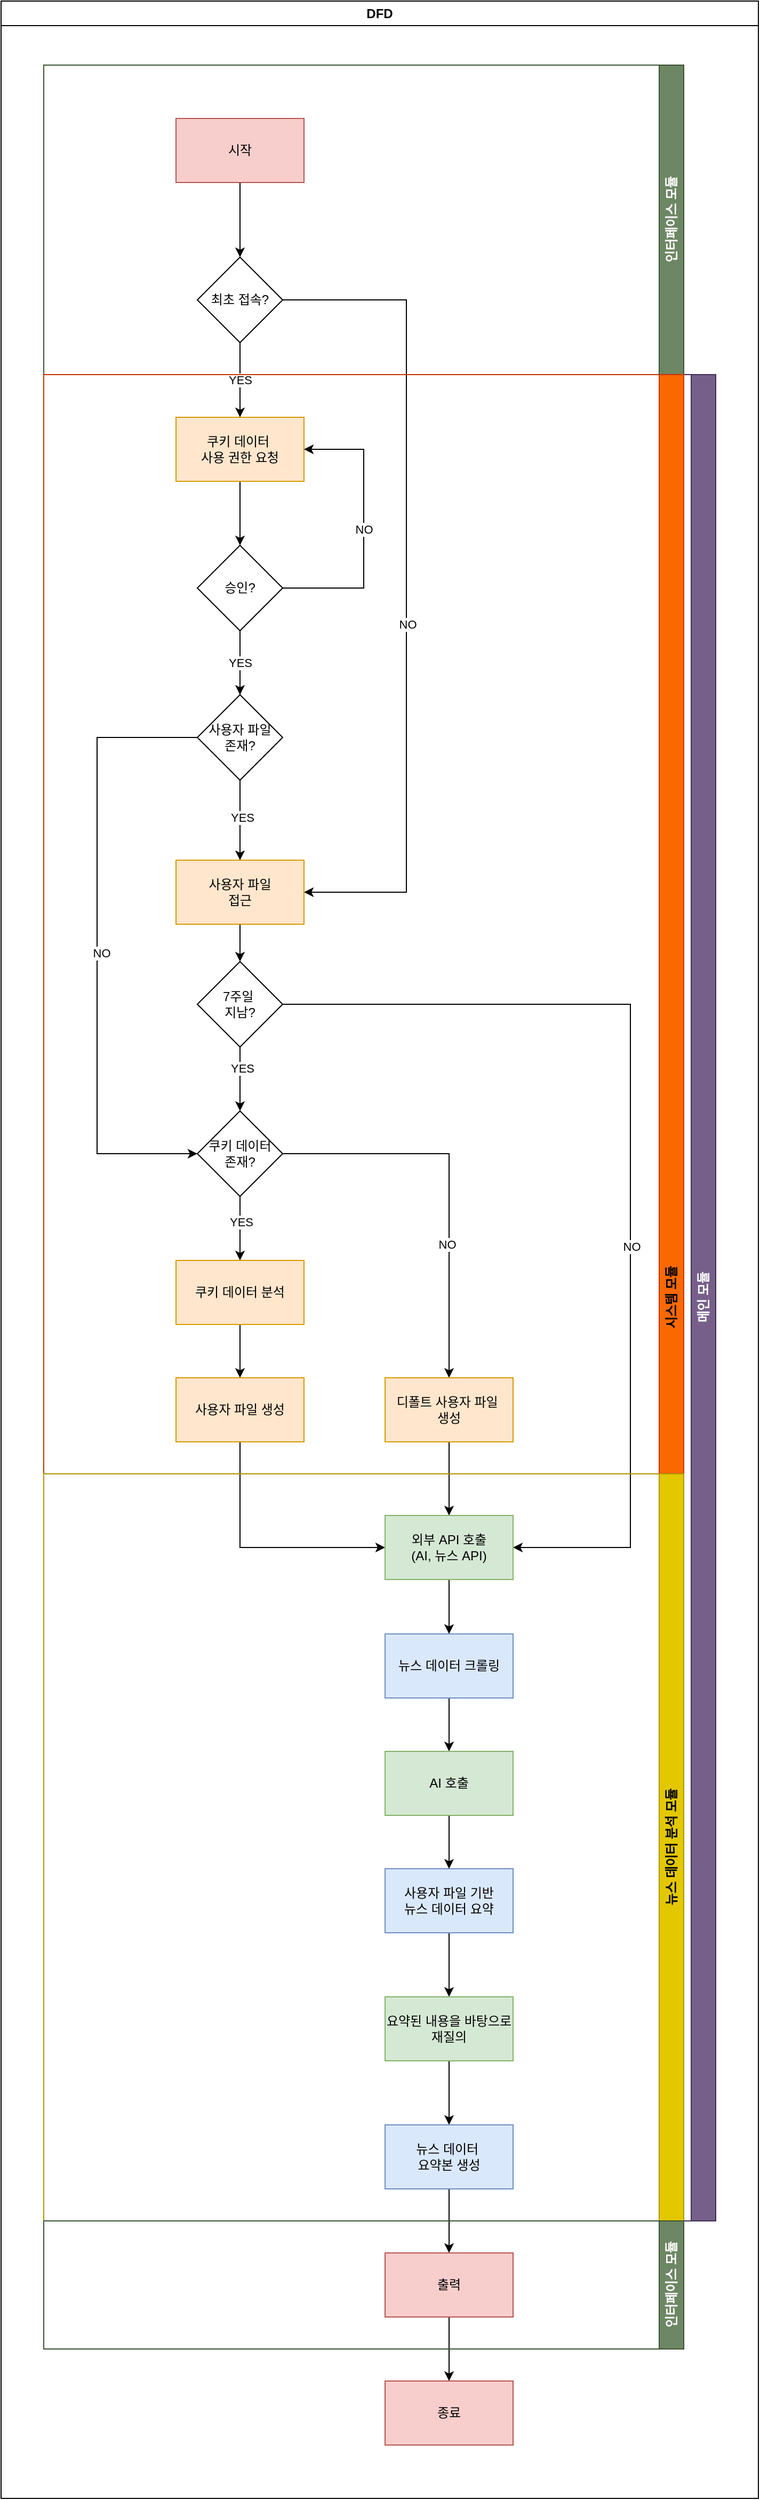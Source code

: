 <mxfile version="27.1.6">
  <diagram name="페이지-1" id="XCJULLhY5IUaKnPiyEE4">
    <mxGraphModel dx="2951" dy="1576" grid="1" gridSize="10" guides="1" tooltips="1" connect="1" arrows="1" fold="1" page="1" pageScale="1" pageWidth="827" pageHeight="1169" math="0" shadow="0">
      <root>
        <mxCell id="0" />
        <mxCell id="1" parent="0" />
        <mxCell id="XLk_GdKueWGxhDdvIYxt-1" style="edgeStyle=orthogonalEdgeStyle;rounded=0;orthogonalLoop=1;jettySize=auto;html=1;exitX=0.5;exitY=1;exitDx=0;exitDy=0;" edge="1" parent="1" source="XLk_GdKueWGxhDdvIYxt-2" target="XLk_GdKueWGxhDdvIYxt-5">
          <mxGeometry relative="1" as="geometry" />
        </mxCell>
        <mxCell id="XLk_GdKueWGxhDdvIYxt-2" value="쿠키 데이터&amp;nbsp;&lt;div&gt;사용 권한 요청&lt;/div&gt;" style="rounded=0;whiteSpace=wrap;html=1;fillColor=#ffe6cc;strokeColor=#d79b00;" vertex="1" parent="1">
          <mxGeometry x="394" y="410" width="120" height="60" as="geometry" />
        </mxCell>
        <mxCell id="XLk_GdKueWGxhDdvIYxt-3" value="NO" style="edgeStyle=orthogonalEdgeStyle;rounded=0;orthogonalLoop=1;jettySize=auto;html=1;exitX=1;exitY=0.5;exitDx=0;exitDy=0;entryX=1;entryY=0.5;entryDx=0;entryDy=0;" edge="1" parent="1" source="XLk_GdKueWGxhDdvIYxt-5" target="XLk_GdKueWGxhDdvIYxt-2">
          <mxGeometry relative="1" as="geometry">
            <Array as="points">
              <mxPoint x="570" y="570" />
              <mxPoint x="570" y="440" />
            </Array>
          </mxGeometry>
        </mxCell>
        <mxCell id="XLk_GdKueWGxhDdvIYxt-4" value="YES" style="edgeStyle=orthogonalEdgeStyle;rounded=0;orthogonalLoop=1;jettySize=auto;html=1;exitX=0.5;exitY=1;exitDx=0;exitDy=0;" edge="1" parent="1" source="XLk_GdKueWGxhDdvIYxt-5" target="XLk_GdKueWGxhDdvIYxt-23">
          <mxGeometry relative="1" as="geometry">
            <mxPoint x="454" y="670" as="targetPoint" />
          </mxGeometry>
        </mxCell>
        <mxCell id="XLk_GdKueWGxhDdvIYxt-5" value="승인?" style="rhombus;whiteSpace=wrap;html=1;" vertex="1" parent="1">
          <mxGeometry x="414" y="530" width="80" height="80" as="geometry" />
        </mxCell>
        <mxCell id="XLk_GdKueWGxhDdvIYxt-6" style="edgeStyle=orthogonalEdgeStyle;rounded=0;orthogonalLoop=1;jettySize=auto;html=1;exitX=0.5;exitY=1;exitDx=0;exitDy=0;entryX=0.5;entryY=0;entryDx=0;entryDy=0;" edge="1" parent="1" source="XLk_GdKueWGxhDdvIYxt-7" target="XLk_GdKueWGxhDdvIYxt-11">
          <mxGeometry relative="1" as="geometry" />
        </mxCell>
        <mxCell id="XLk_GdKueWGxhDdvIYxt-7" value="시작" style="rounded=0;whiteSpace=wrap;html=1;fillColor=#f8cecc;strokeColor=#b85450;" vertex="1" parent="1">
          <mxGeometry x="394" y="130" width="120" height="60" as="geometry" />
        </mxCell>
        <mxCell id="XLk_GdKueWGxhDdvIYxt-8" value="YES" style="edgeStyle=orthogonalEdgeStyle;rounded=0;orthogonalLoop=1;jettySize=auto;html=1;exitX=0.5;exitY=1;exitDx=0;exitDy=0;" edge="1" parent="1" source="XLk_GdKueWGxhDdvIYxt-11" target="XLk_GdKueWGxhDdvIYxt-2">
          <mxGeometry relative="1" as="geometry" />
        </mxCell>
        <mxCell id="XLk_GdKueWGxhDdvIYxt-9" style="edgeStyle=orthogonalEdgeStyle;rounded=0;orthogonalLoop=1;jettySize=auto;html=1;exitX=1;exitY=0.5;exitDx=0;exitDy=0;entryX=1;entryY=0.5;entryDx=0;entryDy=0;" edge="1" parent="1" source="XLk_GdKueWGxhDdvIYxt-11" target="XLk_GdKueWGxhDdvIYxt-13">
          <mxGeometry relative="1" as="geometry">
            <Array as="points">
              <mxPoint x="610" y="300" />
              <mxPoint x="610" y="855" />
            </Array>
          </mxGeometry>
        </mxCell>
        <mxCell id="XLk_GdKueWGxhDdvIYxt-10" value="NO" style="edgeLabel;html=1;align=center;verticalAlign=middle;resizable=0;points=[];" connectable="0" vertex="1" parent="XLk_GdKueWGxhDdvIYxt-9">
          <mxGeometry x="0.095" y="1" relative="1" as="geometry">
            <mxPoint as="offset" />
          </mxGeometry>
        </mxCell>
        <mxCell id="XLk_GdKueWGxhDdvIYxt-11" value="최초 접속?" style="rhombus;whiteSpace=wrap;html=1;" vertex="1" parent="1">
          <mxGeometry x="414" y="260" width="80" height="80" as="geometry" />
        </mxCell>
        <mxCell id="XLk_GdKueWGxhDdvIYxt-12" style="edgeStyle=orthogonalEdgeStyle;rounded=0;orthogonalLoop=1;jettySize=auto;html=1;exitX=0.5;exitY=1;exitDx=0;exitDy=0;entryX=0.5;entryY=0;entryDx=0;entryDy=0;" edge="1" parent="1" source="XLk_GdKueWGxhDdvIYxt-13" target="XLk_GdKueWGxhDdvIYxt-18">
          <mxGeometry relative="1" as="geometry" />
        </mxCell>
        <mxCell id="XLk_GdKueWGxhDdvIYxt-13" value="사용자 파일&lt;div&gt;접근&lt;/div&gt;" style="rounded=0;whiteSpace=wrap;html=1;fillColor=#ffe6cc;strokeColor=#d79b00;" vertex="1" parent="1">
          <mxGeometry x="394" y="825" width="120" height="60" as="geometry" />
        </mxCell>
        <mxCell id="XLk_GdKueWGxhDdvIYxt-14" style="edgeStyle=orthogonalEdgeStyle;rounded=0;orthogonalLoop=1;jettySize=auto;html=1;exitX=0.5;exitY=1;exitDx=0;exitDy=0;" edge="1" parent="1" source="XLk_GdKueWGxhDdvIYxt-18" target="XLk_GdKueWGxhDdvIYxt-28">
          <mxGeometry relative="1" as="geometry">
            <mxPoint x="454" y="1110" as="targetPoint" />
          </mxGeometry>
        </mxCell>
        <mxCell id="XLk_GdKueWGxhDdvIYxt-15" value="YES" style="edgeLabel;html=1;align=center;verticalAlign=middle;resizable=0;points=[];" connectable="0" vertex="1" parent="XLk_GdKueWGxhDdvIYxt-14">
          <mxGeometry x="-0.343" y="2" relative="1" as="geometry">
            <mxPoint as="offset" />
          </mxGeometry>
        </mxCell>
        <mxCell id="XLk_GdKueWGxhDdvIYxt-16" style="edgeStyle=orthogonalEdgeStyle;rounded=0;orthogonalLoop=1;jettySize=auto;html=1;exitX=1;exitY=0.5;exitDx=0;exitDy=0;entryX=1;entryY=0.5;entryDx=0;entryDy=0;" edge="1" parent="1" source="XLk_GdKueWGxhDdvIYxt-18" target="XLk_GdKueWGxhDdvIYxt-45">
          <mxGeometry relative="1" as="geometry">
            <Array as="points">
              <mxPoint x="820" y="960" />
              <mxPoint x="820" y="1469" />
            </Array>
          </mxGeometry>
        </mxCell>
        <mxCell id="XLk_GdKueWGxhDdvIYxt-17" value="NO" style="edgeLabel;html=1;align=center;verticalAlign=middle;resizable=0;points=[];" vertex="1" connectable="0" parent="XLk_GdKueWGxhDdvIYxt-16">
          <mxGeometry x="0.17" y="1" relative="1" as="geometry">
            <mxPoint as="offset" />
          </mxGeometry>
        </mxCell>
        <mxCell id="XLk_GdKueWGxhDdvIYxt-18" value="7주일&amp;nbsp;&lt;div&gt;지남?&lt;/div&gt;" style="rhombus;whiteSpace=wrap;html=1;" vertex="1" parent="1">
          <mxGeometry x="414" y="920" width="80" height="80" as="geometry" />
        </mxCell>
        <mxCell id="XLk_GdKueWGxhDdvIYxt-19" style="edgeStyle=orthogonalEdgeStyle;rounded=0;orthogonalLoop=1;jettySize=auto;html=1;exitX=0.5;exitY=1;exitDx=0;exitDy=0;entryX=0.5;entryY=0;entryDx=0;entryDy=0;" edge="1" parent="1" source="XLk_GdKueWGxhDdvIYxt-23" target="XLk_GdKueWGxhDdvIYxt-13">
          <mxGeometry relative="1" as="geometry" />
        </mxCell>
        <mxCell id="XLk_GdKueWGxhDdvIYxt-20" value="YES" style="edgeLabel;html=1;align=center;verticalAlign=middle;resizable=0;points=[];" connectable="0" vertex="1" parent="XLk_GdKueWGxhDdvIYxt-19">
          <mxGeometry x="-0.067" y="2" relative="1" as="geometry">
            <mxPoint as="offset" />
          </mxGeometry>
        </mxCell>
        <mxCell id="XLk_GdKueWGxhDdvIYxt-21" style="edgeStyle=orthogonalEdgeStyle;rounded=0;orthogonalLoop=1;jettySize=auto;html=1;exitX=0;exitY=0.5;exitDx=0;exitDy=0;entryX=0;entryY=0.5;entryDx=0;entryDy=0;" edge="1" parent="1" source="XLk_GdKueWGxhDdvIYxt-23" target="XLk_GdKueWGxhDdvIYxt-28">
          <mxGeometry relative="1" as="geometry">
            <Array as="points">
              <mxPoint x="320" y="710" />
              <mxPoint x="320" y="1100" />
            </Array>
          </mxGeometry>
        </mxCell>
        <mxCell id="XLk_GdKueWGxhDdvIYxt-22" value="NO" style="edgeLabel;html=1;align=center;verticalAlign=middle;resizable=0;points=[];" connectable="0" vertex="1" parent="XLk_GdKueWGxhDdvIYxt-21">
          <mxGeometry x="0.025" y="4" relative="1" as="geometry">
            <mxPoint as="offset" />
          </mxGeometry>
        </mxCell>
        <mxCell id="XLk_GdKueWGxhDdvIYxt-23" value="사용자 파일&lt;div&gt;존재?&lt;/div&gt;" style="rhombus;whiteSpace=wrap;html=1;" vertex="1" parent="1">
          <mxGeometry x="414" y="670" width="80" height="80" as="geometry" />
        </mxCell>
        <mxCell id="XLk_GdKueWGxhDdvIYxt-24" style="edgeStyle=orthogonalEdgeStyle;rounded=0;orthogonalLoop=1;jettySize=auto;html=1;exitX=0.5;exitY=1;exitDx=0;exitDy=0;entryX=0.5;entryY=0;entryDx=0;entryDy=0;" edge="1" parent="1" source="XLk_GdKueWGxhDdvIYxt-28" target="XLk_GdKueWGxhDdvIYxt-30">
          <mxGeometry relative="1" as="geometry" />
        </mxCell>
        <mxCell id="XLk_GdKueWGxhDdvIYxt-25" value="YES" style="edgeLabel;html=1;align=center;verticalAlign=middle;resizable=0;points=[];" connectable="0" vertex="1" parent="XLk_GdKueWGxhDdvIYxt-24">
          <mxGeometry x="-0.2" y="1" relative="1" as="geometry">
            <mxPoint as="offset" />
          </mxGeometry>
        </mxCell>
        <mxCell id="XLk_GdKueWGxhDdvIYxt-26" style="edgeStyle=orthogonalEdgeStyle;rounded=0;orthogonalLoop=1;jettySize=auto;html=1;exitX=1;exitY=0.5;exitDx=0;exitDy=0;" edge="1" parent="1" source="XLk_GdKueWGxhDdvIYxt-28" target="XLk_GdKueWGxhDdvIYxt-34">
          <mxGeometry relative="1" as="geometry" />
        </mxCell>
        <mxCell id="XLk_GdKueWGxhDdvIYxt-27" value="NO" style="edgeLabel;html=1;align=center;verticalAlign=middle;resizable=0;points=[];" connectable="0" vertex="1" parent="XLk_GdKueWGxhDdvIYxt-26">
          <mxGeometry x="0.317" y="-2" relative="1" as="geometry">
            <mxPoint as="offset" />
          </mxGeometry>
        </mxCell>
        <mxCell id="XLk_GdKueWGxhDdvIYxt-28" value="쿠키 데이터&lt;div&gt;존재?&lt;/div&gt;" style="rhombus;whiteSpace=wrap;html=1;" vertex="1" parent="1">
          <mxGeometry x="414" y="1060" width="80" height="80" as="geometry" />
        </mxCell>
        <mxCell id="XLk_GdKueWGxhDdvIYxt-29" style="edgeStyle=orthogonalEdgeStyle;rounded=0;orthogonalLoop=1;jettySize=auto;html=1;exitX=0.5;exitY=1;exitDx=0;exitDy=0;entryX=0.5;entryY=0;entryDx=0;entryDy=0;" edge="1" parent="1" source="XLk_GdKueWGxhDdvIYxt-30" target="XLk_GdKueWGxhDdvIYxt-32">
          <mxGeometry relative="1" as="geometry" />
        </mxCell>
        <mxCell id="XLk_GdKueWGxhDdvIYxt-30" value="쿠키 데이터 분석" style="rounded=0;whiteSpace=wrap;html=1;fillColor=#ffe6cc;strokeColor=#d79b00;" vertex="1" parent="1">
          <mxGeometry x="394" y="1200" width="120" height="60" as="geometry" />
        </mxCell>
        <mxCell id="XLk_GdKueWGxhDdvIYxt-31" style="edgeStyle=orthogonalEdgeStyle;rounded=0;orthogonalLoop=1;jettySize=auto;html=1;exitX=0.5;exitY=1;exitDx=0;exitDy=0;entryX=0;entryY=0.5;entryDx=0;entryDy=0;" edge="1" parent="1" source="XLk_GdKueWGxhDdvIYxt-32" target="XLk_GdKueWGxhDdvIYxt-45">
          <mxGeometry relative="1" as="geometry" />
        </mxCell>
        <mxCell id="XLk_GdKueWGxhDdvIYxt-32" value="사용자 파일 생성" style="rounded=0;whiteSpace=wrap;html=1;fillColor=#ffe6cc;strokeColor=#d79b00;" vertex="1" parent="1">
          <mxGeometry x="394" y="1310" width="120" height="60" as="geometry" />
        </mxCell>
        <mxCell id="XLk_GdKueWGxhDdvIYxt-33" style="edgeStyle=orthogonalEdgeStyle;rounded=0;orthogonalLoop=1;jettySize=auto;html=1;exitX=0.5;exitY=1;exitDx=0;exitDy=0;" edge="1" parent="1" source="XLk_GdKueWGxhDdvIYxt-34" target="XLk_GdKueWGxhDdvIYxt-45">
          <mxGeometry relative="1" as="geometry" />
        </mxCell>
        <mxCell id="XLk_GdKueWGxhDdvIYxt-34" value="디폴트 사용자 파일&amp;nbsp;&lt;div&gt;생성&lt;/div&gt;" style="rounded=0;whiteSpace=wrap;html=1;fillColor=#ffe6cc;strokeColor=#d79b00;" vertex="1" parent="1">
          <mxGeometry x="590" y="1310" width="120" height="60" as="geometry" />
        </mxCell>
        <mxCell id="XLk_GdKueWGxhDdvIYxt-35" value="DFD" style="swimlane;whiteSpace=wrap;html=1;" vertex="1" parent="1">
          <mxGeometry x="230" y="20" width="710" height="2340" as="geometry" />
        </mxCell>
        <mxCell id="XLk_GdKueWGxhDdvIYxt-36" style="edgeStyle=orthogonalEdgeStyle;rounded=0;orthogonalLoop=1;jettySize=auto;html=1;exitX=0.5;exitY=1;exitDx=0;exitDy=0;entryX=0.5;entryY=0;entryDx=0;entryDy=0;" edge="1" parent="XLk_GdKueWGxhDdvIYxt-35" source="XLk_GdKueWGxhDdvIYxt-37" target="XLk_GdKueWGxhDdvIYxt-47">
          <mxGeometry relative="1" as="geometry" />
        </mxCell>
        <mxCell id="XLk_GdKueWGxhDdvIYxt-37" value="뉴스 데이터 크롤링" style="rounded=0;whiteSpace=wrap;html=1;fillColor=#dae8fc;strokeColor=#6c8ebf;" vertex="1" parent="XLk_GdKueWGxhDdvIYxt-35">
          <mxGeometry x="360" y="1530" width="120" height="60" as="geometry" />
        </mxCell>
        <mxCell id="XLk_GdKueWGxhDdvIYxt-38" style="edgeStyle=orthogonalEdgeStyle;rounded=0;orthogonalLoop=1;jettySize=auto;html=1;exitX=0.5;exitY=1;exitDx=0;exitDy=0;entryX=0.5;entryY=0;entryDx=0;entryDy=0;" edge="1" parent="XLk_GdKueWGxhDdvIYxt-35" source="XLk_GdKueWGxhDdvIYxt-39" target="XLk_GdKueWGxhDdvIYxt-41">
          <mxGeometry relative="1" as="geometry" />
        </mxCell>
        <mxCell id="XLk_GdKueWGxhDdvIYxt-39" value="사용자 파일 기반&lt;div&gt;뉴스 데이터 요약&lt;/div&gt;" style="rounded=0;whiteSpace=wrap;html=1;fillColor=#dae8fc;strokeColor=#6c8ebf;" vertex="1" parent="XLk_GdKueWGxhDdvIYxt-35">
          <mxGeometry x="360" y="1750" width="120" height="60" as="geometry" />
        </mxCell>
        <mxCell id="XLk_GdKueWGxhDdvIYxt-40" style="edgeStyle=orthogonalEdgeStyle;rounded=0;orthogonalLoop=1;jettySize=auto;html=1;exitX=0.5;exitY=1;exitDx=0;exitDy=0;" edge="1" parent="XLk_GdKueWGxhDdvIYxt-35" source="XLk_GdKueWGxhDdvIYxt-41" target="XLk_GdKueWGxhDdvIYxt-43">
          <mxGeometry relative="1" as="geometry" />
        </mxCell>
        <mxCell id="XLk_GdKueWGxhDdvIYxt-41" value="요약된 내용을 바탕으로&lt;div&gt;재질의&lt;/div&gt;" style="rounded=0;whiteSpace=wrap;html=1;fillColor=#d5e8d4;strokeColor=#82b366;" vertex="1" parent="XLk_GdKueWGxhDdvIYxt-35">
          <mxGeometry x="360" y="1870" width="120" height="60" as="geometry" />
        </mxCell>
        <mxCell id="XLk_GdKueWGxhDdvIYxt-42" style="edgeStyle=orthogonalEdgeStyle;rounded=0;orthogonalLoop=1;jettySize=auto;html=1;exitX=0.5;exitY=1;exitDx=0;exitDy=0;entryX=0.5;entryY=0;entryDx=0;entryDy=0;" edge="1" parent="XLk_GdKueWGxhDdvIYxt-35" source="XLk_GdKueWGxhDdvIYxt-43" target="XLk_GdKueWGxhDdvIYxt-54">
          <mxGeometry relative="1" as="geometry" />
        </mxCell>
        <mxCell id="XLk_GdKueWGxhDdvIYxt-43" value="뉴스 데이터&amp;nbsp;&lt;div&gt;요약본 생성&lt;/div&gt;" style="rounded=0;whiteSpace=wrap;html=1;fillColor=#dae8fc;strokeColor=#6c8ebf;" vertex="1" parent="XLk_GdKueWGxhDdvIYxt-35">
          <mxGeometry x="360" y="1990" width="120" height="60" as="geometry" />
        </mxCell>
        <mxCell id="XLk_GdKueWGxhDdvIYxt-44" style="edgeStyle=orthogonalEdgeStyle;rounded=0;orthogonalLoop=1;jettySize=auto;html=1;exitX=0.5;exitY=1;exitDx=0;exitDy=0;entryX=0.5;entryY=0;entryDx=0;entryDy=0;" edge="1" parent="XLk_GdKueWGxhDdvIYxt-35" source="XLk_GdKueWGxhDdvIYxt-45" target="XLk_GdKueWGxhDdvIYxt-37">
          <mxGeometry relative="1" as="geometry" />
        </mxCell>
        <mxCell id="XLk_GdKueWGxhDdvIYxt-45" value="외부 API 호출&lt;div&gt;(AI, 뉴스 API)&lt;/div&gt;" style="rounded=0;whiteSpace=wrap;html=1;fillColor=#d5e8d4;strokeColor=#82b366;" vertex="1" parent="XLk_GdKueWGxhDdvIYxt-35">
          <mxGeometry x="360" y="1419" width="120" height="60" as="geometry" />
        </mxCell>
        <mxCell id="XLk_GdKueWGxhDdvIYxt-46" style="edgeStyle=orthogonalEdgeStyle;rounded=0;orthogonalLoop=1;jettySize=auto;html=1;exitX=0.5;exitY=1;exitDx=0;exitDy=0;" edge="1" parent="XLk_GdKueWGxhDdvIYxt-35" source="XLk_GdKueWGxhDdvIYxt-47" target="XLk_GdKueWGxhDdvIYxt-39">
          <mxGeometry relative="1" as="geometry" />
        </mxCell>
        <mxCell id="XLk_GdKueWGxhDdvIYxt-47" value="AI 호출" style="rounded=0;whiteSpace=wrap;html=1;fillColor=#d5e8d4;strokeColor=#82b366;" vertex="1" parent="XLk_GdKueWGxhDdvIYxt-35">
          <mxGeometry x="360" y="1640" width="120" height="60" as="geometry" />
        </mxCell>
        <mxCell id="XLk_GdKueWGxhDdvIYxt-48" value="종료" style="rounded=0;whiteSpace=wrap;html=1;fillColor=#f8cecc;strokeColor=#b85450;" vertex="1" parent="XLk_GdKueWGxhDdvIYxt-35">
          <mxGeometry x="360" y="2230" width="120" height="60" as="geometry" />
        </mxCell>
        <mxCell id="XLk_GdKueWGxhDdvIYxt-49" value="인터페이스 모듈" style="swimlane;horizontal=0;whiteSpace=wrap;html=1;direction=west;fillColor=#6d8764;strokeColor=#3A5431;fontColor=#ffffff;" vertex="1" parent="XLk_GdKueWGxhDdvIYxt-35">
          <mxGeometry x="40" y="60" width="600" height="290" as="geometry" />
        </mxCell>
        <mxCell id="XLk_GdKueWGxhDdvIYxt-50" value="메인 모듈" style="swimlane;horizontal=0;whiteSpace=wrap;html=1;direction=west;fillColor=#76608a;fontColor=#ffffff;strokeColor=#432D57;" vertex="1" parent="XLk_GdKueWGxhDdvIYxt-35">
          <mxGeometry x="40" y="350" width="630" height="1730" as="geometry" />
        </mxCell>
        <mxCell id="XLk_GdKueWGxhDdvIYxt-51" value="시스템 모듈" style="swimlane;horizontal=0;whiteSpace=wrap;html=1;direction=west;fillColor=#fa6800;fontColor=#000000;strokeColor=#C73500;" vertex="1" parent="XLk_GdKueWGxhDdvIYxt-50">
          <mxGeometry width="600" height="1730" as="geometry" />
        </mxCell>
        <mxCell id="XLk_GdKueWGxhDdvIYxt-52" value="뉴스 데이터 분석 모듈" style="swimlane;horizontal=0;whiteSpace=wrap;html=1;direction=west;fillColor=#e3c800;fontColor=#000000;strokeColor=#B09500;" vertex="1" parent="XLk_GdKueWGxhDdvIYxt-51">
          <mxGeometry y="1030" width="600" height="700" as="geometry" />
        </mxCell>
        <mxCell id="XLk_GdKueWGxhDdvIYxt-53" style="edgeStyle=orthogonalEdgeStyle;rounded=0;orthogonalLoop=1;jettySize=auto;html=1;exitX=0.5;exitY=1;exitDx=0;exitDy=0;entryX=0.5;entryY=0;entryDx=0;entryDy=0;" edge="1" parent="XLk_GdKueWGxhDdvIYxt-35" source="XLk_GdKueWGxhDdvIYxt-54" target="XLk_GdKueWGxhDdvIYxt-48">
          <mxGeometry relative="1" as="geometry" />
        </mxCell>
        <mxCell id="XLk_GdKueWGxhDdvIYxt-54" value="출력" style="rounded=0;whiteSpace=wrap;html=1;fillColor=#f8cecc;strokeColor=#b85450;" vertex="1" parent="XLk_GdKueWGxhDdvIYxt-35">
          <mxGeometry x="360" y="2110" width="120" height="60" as="geometry" />
        </mxCell>
        <mxCell id="XLk_GdKueWGxhDdvIYxt-55" value="인터페이스 모듈" style="swimlane;horizontal=0;whiteSpace=wrap;html=1;direction=west;fillColor=#6d8764;fontColor=#ffffff;strokeColor=#3A5431;" vertex="1" parent="XLk_GdKueWGxhDdvIYxt-35">
          <mxGeometry x="40" y="2080" width="600" height="120" as="geometry" />
        </mxCell>
      </root>
    </mxGraphModel>
  </diagram>
</mxfile>
